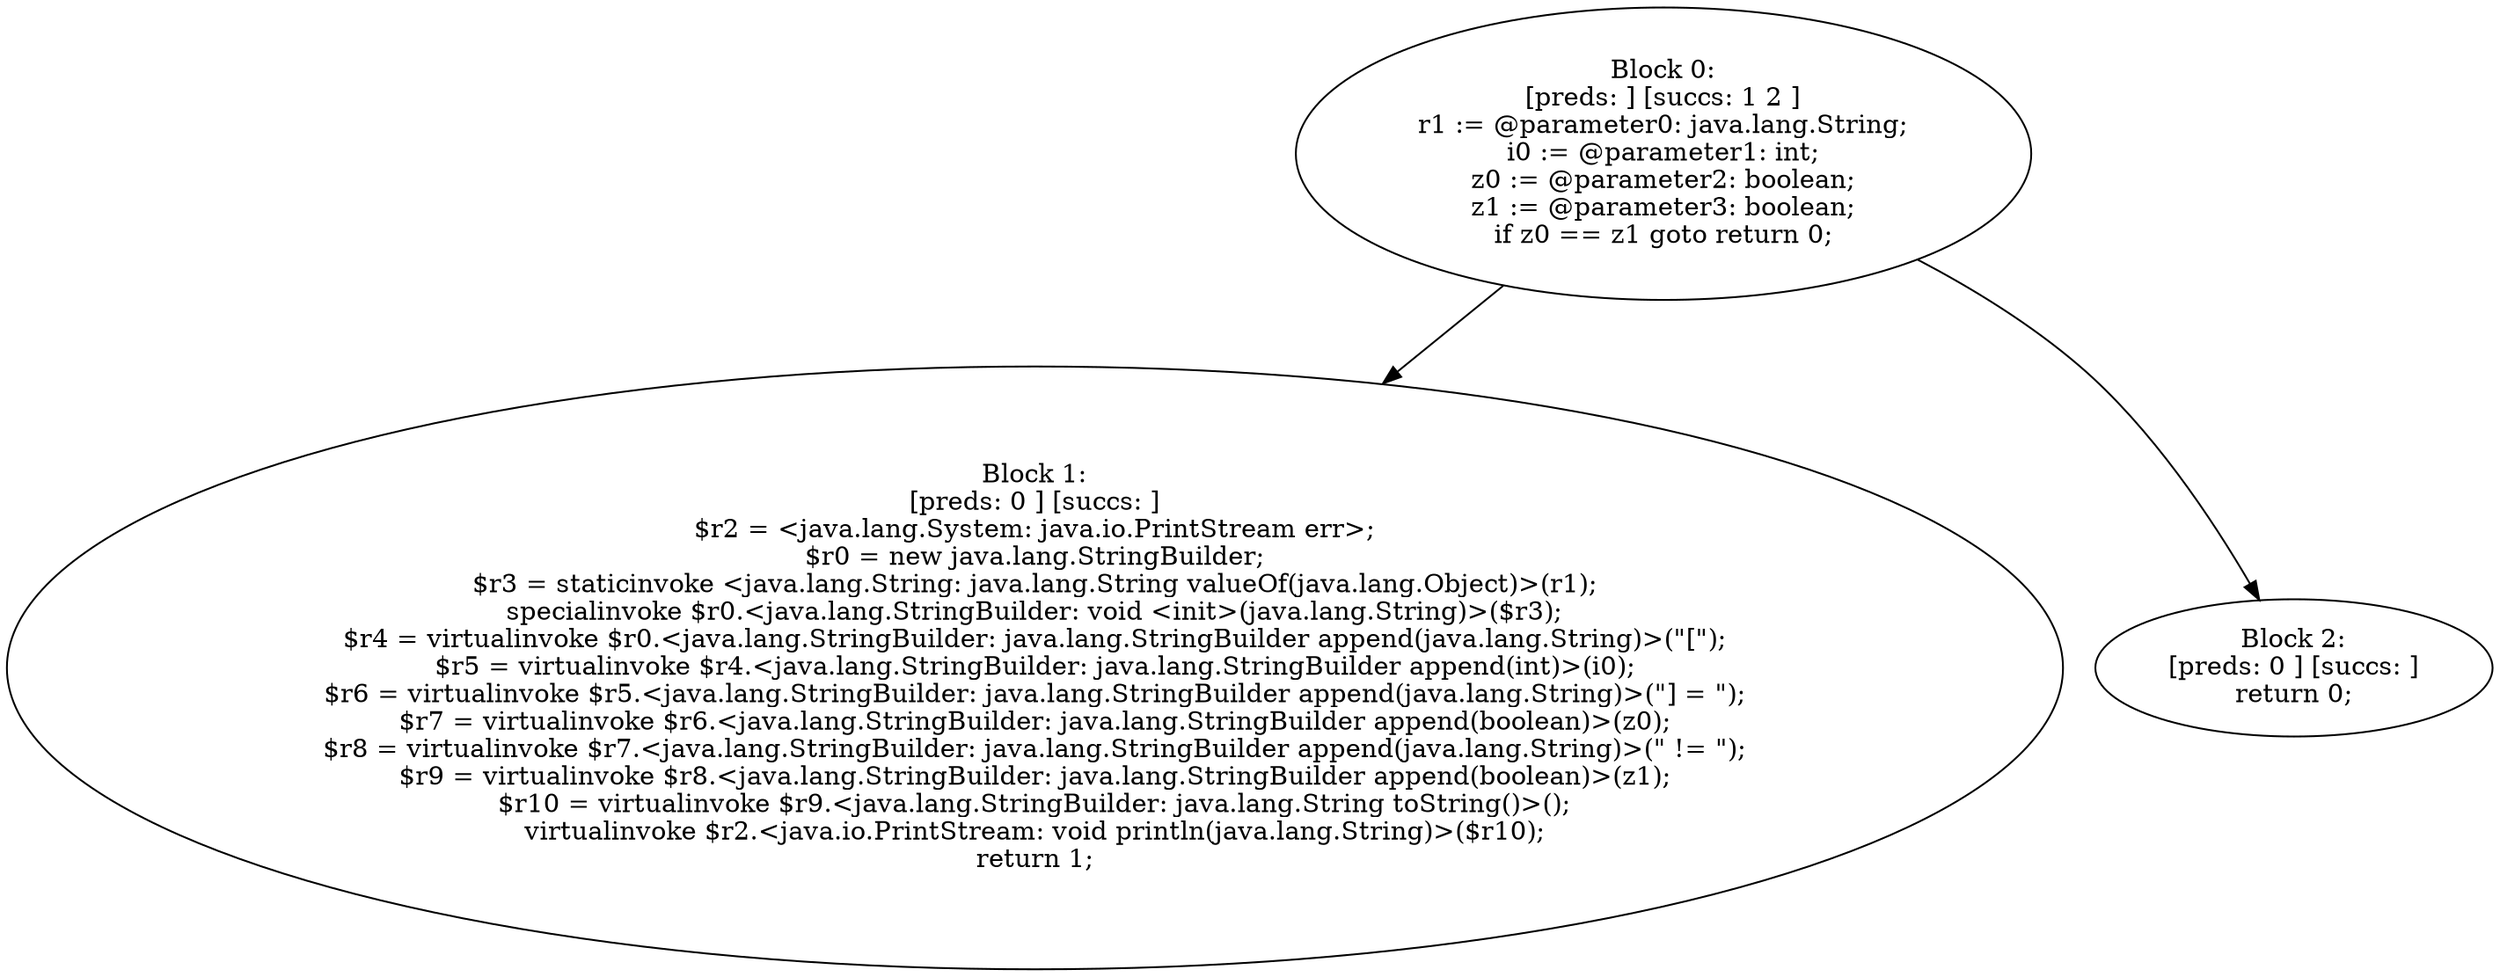 digraph "unitGraph" {
    "Block 0:
[preds: ] [succs: 1 2 ]
r1 := @parameter0: java.lang.String;
i0 := @parameter1: int;
z0 := @parameter2: boolean;
z1 := @parameter3: boolean;
if z0 == z1 goto return 0;
"
    "Block 1:
[preds: 0 ] [succs: ]
$r2 = <java.lang.System: java.io.PrintStream err>;
$r0 = new java.lang.StringBuilder;
$r3 = staticinvoke <java.lang.String: java.lang.String valueOf(java.lang.Object)>(r1);
specialinvoke $r0.<java.lang.StringBuilder: void <init>(java.lang.String)>($r3);
$r4 = virtualinvoke $r0.<java.lang.StringBuilder: java.lang.StringBuilder append(java.lang.String)>(\"[\");
$r5 = virtualinvoke $r4.<java.lang.StringBuilder: java.lang.StringBuilder append(int)>(i0);
$r6 = virtualinvoke $r5.<java.lang.StringBuilder: java.lang.StringBuilder append(java.lang.String)>(\"] = \");
$r7 = virtualinvoke $r6.<java.lang.StringBuilder: java.lang.StringBuilder append(boolean)>(z0);
$r8 = virtualinvoke $r7.<java.lang.StringBuilder: java.lang.StringBuilder append(java.lang.String)>(\" != \");
$r9 = virtualinvoke $r8.<java.lang.StringBuilder: java.lang.StringBuilder append(boolean)>(z1);
$r10 = virtualinvoke $r9.<java.lang.StringBuilder: java.lang.String toString()>();
virtualinvoke $r2.<java.io.PrintStream: void println(java.lang.String)>($r10);
return 1;
"
    "Block 2:
[preds: 0 ] [succs: ]
return 0;
"
    "Block 0:
[preds: ] [succs: 1 2 ]
r1 := @parameter0: java.lang.String;
i0 := @parameter1: int;
z0 := @parameter2: boolean;
z1 := @parameter3: boolean;
if z0 == z1 goto return 0;
"->"Block 1:
[preds: 0 ] [succs: ]
$r2 = <java.lang.System: java.io.PrintStream err>;
$r0 = new java.lang.StringBuilder;
$r3 = staticinvoke <java.lang.String: java.lang.String valueOf(java.lang.Object)>(r1);
specialinvoke $r0.<java.lang.StringBuilder: void <init>(java.lang.String)>($r3);
$r4 = virtualinvoke $r0.<java.lang.StringBuilder: java.lang.StringBuilder append(java.lang.String)>(\"[\");
$r5 = virtualinvoke $r4.<java.lang.StringBuilder: java.lang.StringBuilder append(int)>(i0);
$r6 = virtualinvoke $r5.<java.lang.StringBuilder: java.lang.StringBuilder append(java.lang.String)>(\"] = \");
$r7 = virtualinvoke $r6.<java.lang.StringBuilder: java.lang.StringBuilder append(boolean)>(z0);
$r8 = virtualinvoke $r7.<java.lang.StringBuilder: java.lang.StringBuilder append(java.lang.String)>(\" != \");
$r9 = virtualinvoke $r8.<java.lang.StringBuilder: java.lang.StringBuilder append(boolean)>(z1);
$r10 = virtualinvoke $r9.<java.lang.StringBuilder: java.lang.String toString()>();
virtualinvoke $r2.<java.io.PrintStream: void println(java.lang.String)>($r10);
return 1;
";
    "Block 0:
[preds: ] [succs: 1 2 ]
r1 := @parameter0: java.lang.String;
i0 := @parameter1: int;
z0 := @parameter2: boolean;
z1 := @parameter3: boolean;
if z0 == z1 goto return 0;
"->"Block 2:
[preds: 0 ] [succs: ]
return 0;
";
}
